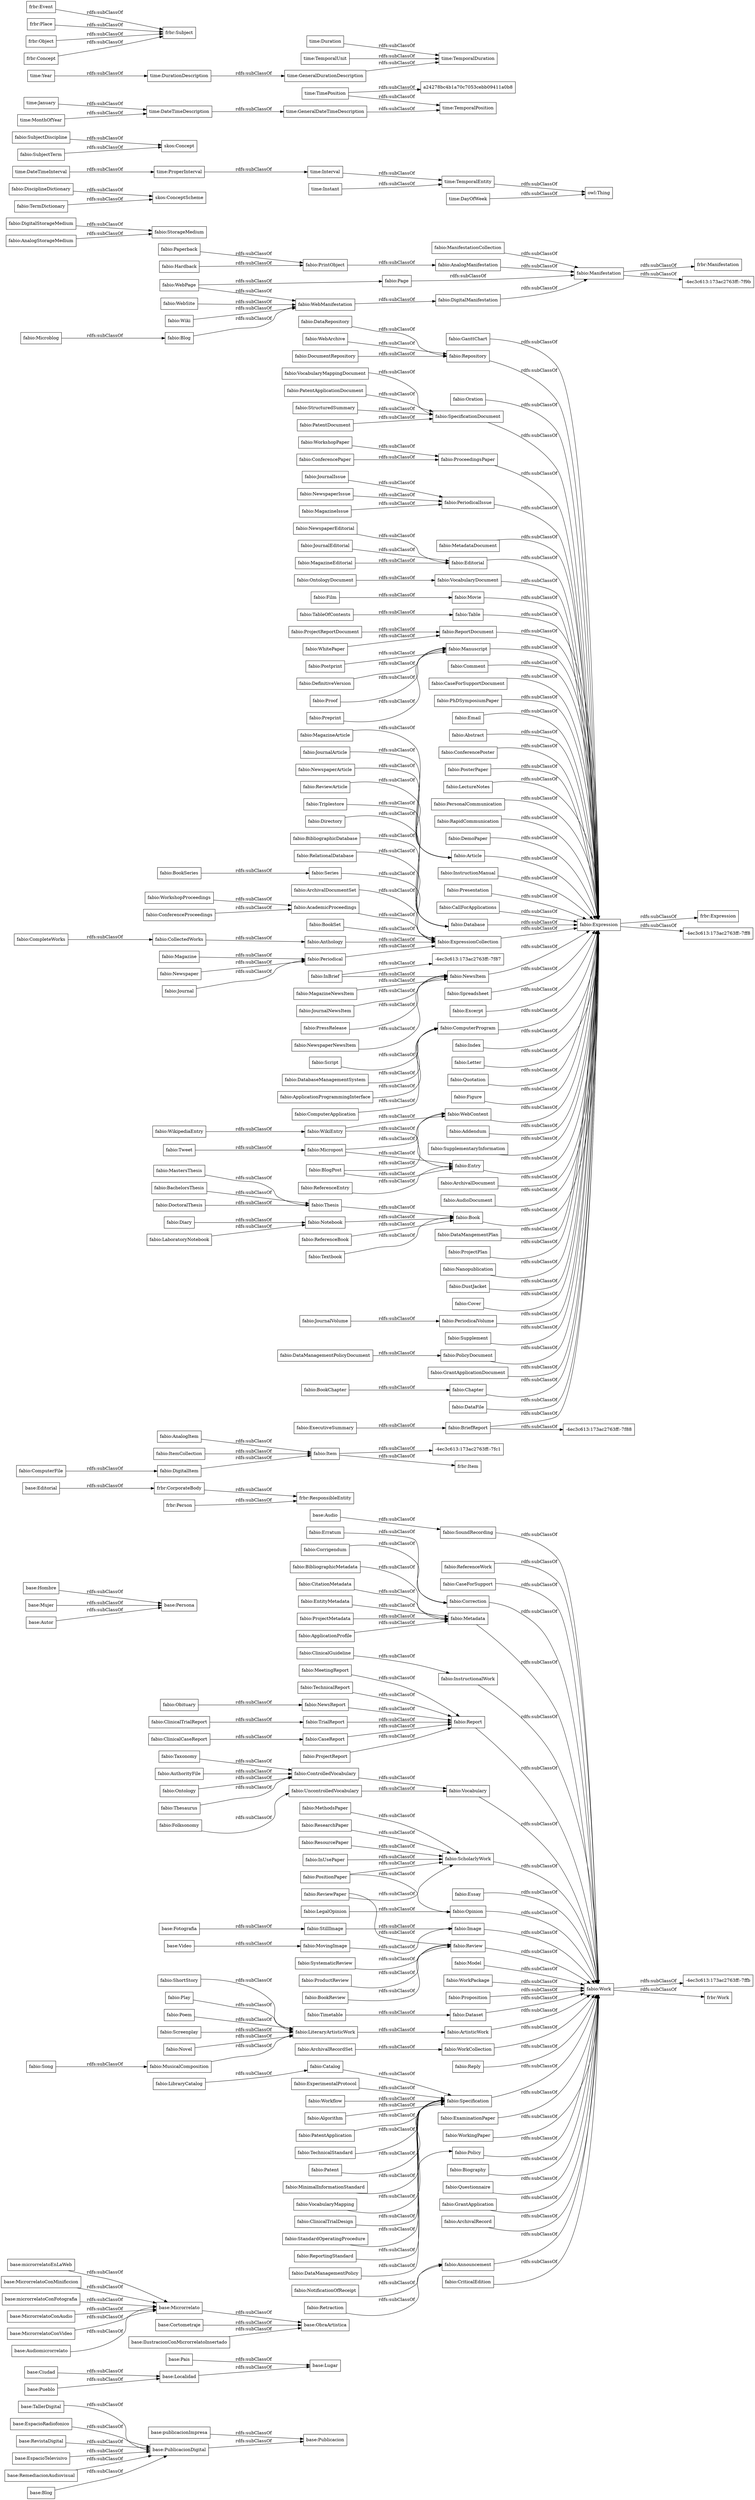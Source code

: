 digraph ar2dtool_diagram { 
rankdir=LR;
size="1000"
node [shape = rectangle, color="black"]; "base:Publicacion" "base:Pais" "base:Lugar" "base:Ciudad" "base:microrrelatoEnLaWeb" "base:TallerDigital" "base:MicrorrelatoConMinificcion" "base:EspacioRadiofonico" "base:publicacionImpresa" "base:Video" "base:ObraArtistica" "base:microrrelatoConFotografia" "base:PublicacionDigital" "base:Persona" "base:RevistaDigital" "base:Cortometraje" "base:MicrorrelatoConAudio" "base:EspacioTelevisivo" "base:Pueblo" "base:MicrorrelatoConVideo" "base:Hombre" "base:Mujer" "base:Audiomicrorrelato" "base:RemediacionAudiovisual" "base:IlustracionConMicrorrelatoInsertado" "base:Autor" "base:Microrrelato" "base:Blog" "base:Localidad" "base:Audio" "base:Fotografia" "base:Editorial" "fabio:AnalogItem" "fabio:Oration" "fabio:Song" "fabio:SpecificationDocument" "fabio:ProceedingsPaper" "fabio:ComputerFile" "fabio:ReferenceWork" "fabio:ReviewArticle" "fabio:MethodsPaper" "fabio:Diary" "fabio:ReferenceEntry" "fabio:LaboratoryNotebook" "fabio:ClinicalTrialReport" "fabio:ManifestationCollection" "fabio:PeriodicalIssue" "fabio:Textbook" "fabio:CaseForSupport" "fabio:SoundRecording" "fabio:MetadataDocument" "fabio:Editorial" "fabio:Correction" "fabio:PrintObject" "fabio:PressRelease" "fabio:Obituary" "fabio:ResearchPaper" "fabio:WebSite" "fabio:Image" "fabio:Metadata" "fabio:ArchivalDocumentSet" "fabio:BachelorsThesis" "-4ec3c613:173ac2763ff:-7f87" "fabio:DigitalStorageMedium" "fabio:Preprint" "fabio:Micropost" "fabio:VocabularyDocument" "fabio:BookChapter" "fabio:ConferencePaper" "fabio:Workflow" "fabio:Movie" "fabio:Table" "fabio:Ontology" "fabio:Thesaurus" "fabio:InstructionalWork" "fabio:Corrigendum" "fabio:SystematicReview" "-4ec3c613:173ac2763ff:-7ffb" "fabio:Report" "fabio:Poem" "fabio:ArchivalRecordSet" "fabio:PatentDocument" "skos:ConceptScheme" "fabio:Vocabulary" "fabio:Screenplay" "fabio:Wiki" "fabio:DataRepository" "fabio:Postprint" "fabio:AcademicProceedings" "fabio:ReportDocument" "fabio:Manuscript" "fabio:JournalIssue" "fabio:StorageMedium" "fabio:RelationalDatabase" "fabio:Essay" "fabio:Comment" "fabio:NewspaperNewsItem" "fabio:Film" "fabio:EntityMetadata" "fabio:AnalogStorageMedium" "fabio:Thesis" "fabio:CaseForSupportDocument" "fabio:ProjectMetadata" "fabio:Tweet" "fabio:Algorithm" "fabio:PhDSymposiumPaper" "fabio:ComputerApplication" "fabio:Folksonomy" "fabio:ClinicalCaseReport" "fabio:ExecutiveSummary" "fabio:LegalOpinion" "fabio:ScholarlyWork" "fabio:NotificationOfReceipt" "fabio:Triplestore" "fabio:Email" "fabio:Abstract" "fabio:ConferencePoster" "fabio:LiteraryArtisticWork" "fabio:WebArchive" "fabio:DisciplineDictionary" "fabio:WebManifestation" "fabio:InBrief" "fabio:Novel" "fabio:PatentApplication" "fabio:Script" "fabio:DataManagementPolicyDocument" "-4ec3c613:173ac2763ff:-7fc1" "fabio:ResourcePaper" "fabio:ConferenceProceedings" "fabio:Model" "fabio:PosterPaper" "fabio:TechnicalStandard" "fabio:LectureNotes" "fabio:PersonalCommunication" "fabio:DataManagementPolicy" "frbr:Item" "fabio:Erratum" "fabio:WikiEntry" "-4ec3c613:173ac2763ff:-7f88" "fabio:StillImage" "fabio:Item" "fabio:RapidCommunication" "fabio:TrialReport" "fabio:WorkPackage" "fabio:DemoPaper" "fabio:InUsePaper" "fabio:UncontrolledVocabulary" "fabio:Article" "fabio:InstructionManual" "fabio:Presentation" "fabio:Proposition" "fabio:CallForApplications" "fabio:WebPage" "fabio:Database" "fabio:VocabularyMappingDocument" "fabio:Patent" "fabio:Notebook" "fabio:Dataset" "fabio:MinimalInformationStandard" "fabio:PositionPaper" "fabio:ExpressionCollection" "fabio:NewsItem" "fabio:Microblog" "fabio:Magazine" "fabio:CaseReport" "fabio:ComputerProgram" "fabio:Spreadsheet" "fabio:BlogPost" "fabio:Excerpt" "fabio:ArtisticWork" "fabio:Entry" "fabio:Index" "fabio:JournalVolume" "fabio:JournalNewsItem" "fabio:ProductReview" "fabio:Taxonomy" "fabio:WorkCollection" "fabio:VocabularyMapping" "fabio:Letter" "fabio:WhitePaper" "fabio:Paperback" "fabio:Quotation" "fabio:PatentApplicationDocument" "fabio:Reply" "fabio:Figure" "fabio:BookReview" "fabio:Specification" "fabio:AnalogManifestation" "fabio:ControlledVocabulary" "fabio:BriefReport" "fabio:Addendum" "fabio:ExaminationPaper" "fabio:BookSeries" "fabio:Newspaper" "fabio:Retraction" "fabio:Review" "fabio:WorkshopPaper" "owl:Thing" "fabio:Opinion" "fabio:WorkshopProceedings" "fabio:Timetable" "fabio:SupplementaryInformation" "fabio:Book" "fabio:ReviewPaper" "fabio:WebContent" "fabio:MovingImage" "frbr:Expression" "fabio:ClinicalTrialDesign" "fabio:MagazineNewsItem" "fabio:ReferenceBook" "fabio:ItemCollection" "fabio:WikipediaEntry" "fabio:DefinitiveVersion" "fabio:ArchivalDocument" "fabio:StandardOperatingProcedure" "skos:Concept" "fabio:BookSet" "fabio:ReportingStandard" "fabio:ProjectReport" "fabio:Anthology" "fabio:MusicalComposition" "fabio:AudioDocument" "fabio:NewspaperIssue" "fabio:MagazineIssue" "fabio:Periodical" "fabio:Manifestation" "fabio:SubjectDiscipline" "fabio:Expression" "fabio:ProjectReportDocument" "fabio:WorkingPaper" "fabio:Catalog" "fabio:MagazineArticle" "fabio:Directory" "fabio:PeriodicalVolume" "fabio:NewspaperEditorial" "fabio:Policy" "fabio:Page" "fabio:Biography" "fabio:Questionnaire" "fabio:MeetingReport" "-4ec3c613:173ac2763ff:-7ff8" "fabio:DataMangementPlan" "fabio:ClinicalGuideline" "fabio:ShortStory" "fabio:StructuredSummary" "fabio:ProjectPlan" "fabio:CompleteWorks" "fabio:OntologyDocument" "fabio:DoctoralThesis" "fabio:DocumentRepository" "fabio:Nanopublication" "fabio:DustJacket" "fabio:Cover" "fabio:SubjectTerm" "fabio:Series" "fabio:JournalEditorial" "fabio:Hardback" "fabio:PolicyDocument" "fabio:MastersThesis" "fabio:Supplement" "frbr:Manifestation" "fabio:TableOfContents" "fabio:Chapter" "fabio:ExperimentalProtocol" "fabio:GrantApplicationDocument" "fabio:GrantApplication" "fabio:TechnicalReport" "fabio:Repository" "fabio:DigitalItem" "fabio:CollectedWorks" "fabio:DigitalManifestation" "fabio:DataFile" "fabio:BibliographicDatabase" "fabio:ArchivalRecord" "fabio:TermDictionary" "fabio:ApplicationProfile" "fabio:NewsReport" "fabio:Journal" "frbr:Work" "fabio:Announcement" "fabio:DatabaseManagementSystem" "fabio:LibraryCatalog" "fabio:BibliographicMetadata" "-4ec3c613:173ac2763ff:-7f9b" "fabio:CitationMetadata" "fabio:GanttChart" "fabio:AuthorityFile" "fabio:Blog" "fabio:MagazineEditorial" "fabio:Play" "fabio:CriticalEdition" "fabio:JournalArticle" "fabio:Work" "fabio:Proof" "fabio:ApplicationProgrammingInterface" "fabio:NewspaperArticle" "time:GeneralDateTimeDescription" "time:DateTimeInterval" "time:DurationDescription" "time:TemporalDuration" "time:Duration" "time:GeneralDurationDescription" "time:January" "time:ProperInterval" "a24278bc4b1a70c7053cebb09411a0b8" "time:TimePosition" "time:TemporalPosition" "time:Interval" "time:TemporalEntity" "time:Year" "time:MonthOfYear" "time:DateTimeDescription" "time:TemporalUnit" "time:Instant" "time:DayOfWeek" "frbr:Person" "frbr:Subject" "frbr:CorporateBody" "frbr:ResponsibleEntity" "frbr:Event" "frbr:Place" "frbr:Object" "frbr:Concept" ; /*classes style*/
	"fabio:Newspaper" -> "fabio:Periodical" [ label = "rdfs:subClassOf" ];
	"fabio:Wiki" -> "fabio:WebManifestation" [ label = "rdfs:subClassOf" ];
	"time:Year" -> "time:DurationDescription" [ label = "rdfs:subClassOf" ];
	"fabio:SubjectTerm" -> "skos:Concept" [ label = "rdfs:subClassOf" ];
	"base:MicrorrelatoConVideo" -> "base:Microrrelato" [ label = "rdfs:subClassOf" ];
	"fabio:Policy" -> "fabio:Work" [ label = "rdfs:subClassOf" ];
	"time:Instant" -> "time:TemporalEntity" [ label = "rdfs:subClassOf" ];
	"fabio:WhitePaper" -> "fabio:ReportDocument" [ label = "rdfs:subClassOf" ];
	"fabio:MethodsPaper" -> "fabio:ScholarlyWork" [ label = "rdfs:subClassOf" ];
	"fabio:InstructionManual" -> "fabio:Expression" [ label = "rdfs:subClassOf" ];
	"fabio:RapidCommunication" -> "fabio:Expression" [ label = "rdfs:subClassOf" ];
	"fabio:Hardback" -> "fabio:PrintObject" [ label = "rdfs:subClassOf" ];
	"fabio:ArchivalRecordSet" -> "fabio:WorkCollection" [ label = "rdfs:subClassOf" ];
	"fabio:InBrief" -> "-4ec3c613:173ac2763ff:-7f87" [ label = "rdfs:subClassOf" ];
	"fabio:InBrief" -> "fabio:NewsItem" [ label = "rdfs:subClassOf" ];
	"fabio:ExecutiveSummary" -> "fabio:BriefReport" [ label = "rdfs:subClassOf" ];
	"base:microrrelatoEnLaWeb" -> "base:Microrrelato" [ label = "rdfs:subClassOf" ];
	"fabio:ComputerProgram" -> "fabio:Expression" [ label = "rdfs:subClassOf" ];
	"base:Localidad" -> "base:Lugar" [ label = "rdfs:subClassOf" ];
	"fabio:Page" -> "fabio:Manifestation" [ label = "rdfs:subClassOf" ];
	"fabio:DigitalStorageMedium" -> "fabio:StorageMedium" [ label = "rdfs:subClassOf" ];
	"base:Blog" -> "base:PublicacionDigital" [ label = "rdfs:subClassOf" ];
	"fabio:Editorial" -> "fabio:Expression" [ label = "rdfs:subClassOf" ];
	"fabio:StillImage" -> "fabio:Image" [ label = "rdfs:subClassOf" ];
	"fabio:Entry" -> "fabio:Expression" [ label = "rdfs:subClassOf" ];
	"fabio:ClinicalCaseReport" -> "fabio:CaseReport" [ label = "rdfs:subClassOf" ];
	"fabio:InUsePaper" -> "fabio:ScholarlyWork" [ label = "rdfs:subClassOf" ];
	"fabio:Play" -> "fabio:LiteraryArtisticWork" [ label = "rdfs:subClassOf" ];
	"base:EspacioRadiofonico" -> "base:PublicacionDigital" [ label = "rdfs:subClassOf" ];
	"base:Hombre" -> "base:Persona" [ label = "rdfs:subClassOf" ];
	"fabio:MagazineIssue" -> "fabio:PeriodicalIssue" [ label = "rdfs:subClassOf" ];
	"fabio:Workflow" -> "fabio:Specification" [ label = "rdfs:subClassOf" ];
	"fabio:Article" -> "fabio:Expression" [ label = "rdfs:subClassOf" ];
	"fabio:PhDSymposiumPaper" -> "fabio:Expression" [ label = "rdfs:subClassOf" ];
	"fabio:Manuscript" -> "fabio:Expression" [ label = "rdfs:subClassOf" ];
	"fabio:Script" -> "fabio:ComputerProgram" [ label = "rdfs:subClassOf" ];
	"fabio:Spreadsheet" -> "fabio:Expression" [ label = "rdfs:subClassOf" ];
	"fabio:MagazineArticle" -> "fabio:Article" [ label = "rdfs:subClassOf" ];
	"fabio:Thesis" -> "fabio:Book" [ label = "rdfs:subClassOf" ];
	"fabio:ExpressionCollection" -> "fabio:Expression" [ label = "rdfs:subClassOf" ];
	"fabio:CallForApplications" -> "fabio:Expression" [ label = "rdfs:subClassOf" ];
	"fabio:JournalNewsItem" -> "fabio:NewsItem" [ label = "rdfs:subClassOf" ];
	"frbr:CorporateBody" -> "frbr:ResponsibleEntity" [ label = "rdfs:subClassOf" ];
	"time:DayOfWeek" -> "owl:Thing" [ label = "rdfs:subClassOf" ];
	"fabio:Correction" -> "fabio:Work" [ label = "rdfs:subClassOf" ];
	"base:IlustracionConMicrorrelatoInsertado" -> "base:ObraArtistica" [ label = "rdfs:subClassOf" ];
	"time:Interval" -> "time:TemporalEntity" [ label = "rdfs:subClassOf" ];
	"base:Cortometraje" -> "base:ObraArtistica" [ label = "rdfs:subClassOf" ];
	"fabio:TechnicalStandard" -> "fabio:Specification" [ label = "rdfs:subClassOf" ];
	"fabio:Proposition" -> "fabio:Work" [ label = "rdfs:subClassOf" ];
	"fabio:PressRelease" -> "fabio:NewsItem" [ label = "rdfs:subClassOf" ];
	"fabio:RelationalDatabase" -> "fabio:Database" [ label = "rdfs:subClassOf" ];
	"fabio:Series" -> "fabio:ExpressionCollection" [ label = "rdfs:subClassOf" ];
	"fabio:Periodical" -> "fabio:ExpressionCollection" [ label = "rdfs:subClassOf" ];
	"fabio:UncontrolledVocabulary" -> "fabio:Vocabulary" [ label = "rdfs:subClassOf" ];
	"base:MicrorrelatoConAudio" -> "base:Microrrelato" [ label = "rdfs:subClassOf" ];
	"frbr:Place" -> "frbr:Subject" [ label = "rdfs:subClassOf" ];
	"fabio:ArchivalDocument" -> "fabio:Expression" [ label = "rdfs:subClassOf" ];
	"base:Autor" -> "base:Persona" [ label = "rdfs:subClassOf" ];
	"fabio:AuthorityFile" -> "fabio:ControlledVocabulary" [ label = "rdfs:subClassOf" ];
	"fabio:MagazineNewsItem" -> "fabio:NewsItem" [ label = "rdfs:subClassOf" ];
	"fabio:Tweet" -> "fabio:Micropost" [ label = "rdfs:subClassOf" ];
	"fabio:Song" -> "fabio:MusicalComposition" [ label = "rdfs:subClassOf" ];
	"fabio:Paperback" -> "fabio:PrintObject" [ label = "rdfs:subClassOf" ];
	"fabio:Specification" -> "fabio:Work" [ label = "rdfs:subClassOf" ];
	"fabio:Preprint" -> "fabio:Manuscript" [ label = "rdfs:subClassOf" ];
	"fabio:ProjectReportDocument" -> "fabio:ReportDocument" [ label = "rdfs:subClassOf" ];
	"fabio:BlogPost" -> "fabio:Entry" [ label = "rdfs:subClassOf" ];
	"fabio:BlogPost" -> "fabio:WebContent" [ label = "rdfs:subClassOf" ];
	"fabio:Obituary" -> "fabio:NewsReport" [ label = "rdfs:subClassOf" ];
	"fabio:CaseReport" -> "fabio:Report" [ label = "rdfs:subClassOf" ];
	"fabio:Timetable" -> "fabio:Dataset" [ label = "rdfs:subClassOf" ];
	"fabio:WorkshopProceedings" -> "fabio:AcademicProceedings" [ label = "rdfs:subClassOf" ];
	"fabio:Retraction" -> "fabio:Announcement" [ label = "rdfs:subClassOf" ];
	"fabio:Image" -> "fabio:Work" [ label = "rdfs:subClassOf" ];
	"fabio:GrantApplication" -> "fabio:Work" [ label = "rdfs:subClassOf" ];
	"fabio:MagazineEditorial" -> "fabio:Editorial" [ label = "rdfs:subClassOf" ];
	"fabio:Textbook" -> "fabio:Book" [ label = "rdfs:subClassOf" ];
	"fabio:StandardOperatingProcedure" -> "fabio:Specification" [ label = "rdfs:subClassOf" ];
	"time:DateTimeInterval" -> "time:ProperInterval" [ label = "rdfs:subClassOf" ];
	"fabio:TableOfContents" -> "fabio:Table" [ label = "rdfs:subClassOf" ];
	"fabio:Table" -> "fabio:Expression" [ label = "rdfs:subClassOf" ];
	"fabio:JournalIssue" -> "fabio:PeriodicalIssue" [ label = "rdfs:subClassOf" ];
	"fabio:PeriodicalIssue" -> "fabio:Expression" [ label = "rdfs:subClassOf" ];
	"fabio:ClinicalTrialReport" -> "fabio:TrialReport" [ label = "rdfs:subClassOf" ];
	"fabio:Metadata" -> "fabio:Work" [ label = "rdfs:subClassOf" ];
	"time:GeneralDateTimeDescription" -> "time:TemporalPosition" [ label = "rdfs:subClassOf" ];
	"fabio:ReferenceWork" -> "fabio:Work" [ label = "rdfs:subClassOf" ];
	"fabio:Algorithm" -> "fabio:Specification" [ label = "rdfs:subClassOf" ];
	"fabio:Diary" -> "fabio:Notebook" [ label = "rdfs:subClassOf" ];
	"fabio:Review" -> "fabio:Work" [ label = "rdfs:subClassOf" ];
	"fabio:MusicalComposition" -> "fabio:LiteraryArtisticWork" [ label = "rdfs:subClassOf" ];
	"fabio:ReportingStandard" -> "fabio:Specification" [ label = "rdfs:subClassOf" ];
	"base:EspacioTelevisivo" -> "base:PublicacionDigital" [ label = "rdfs:subClassOf" ];
	"fabio:NewspaperArticle" -> "fabio:Article" [ label = "rdfs:subClassOf" ];
	"fabio:PeriodicalVolume" -> "fabio:Expression" [ label = "rdfs:subClassOf" ];
	"fabio:MastersThesis" -> "fabio:Thesis" [ label = "rdfs:subClassOf" ];
	"time:MonthOfYear" -> "time:DateTimeDescription" [ label = "rdfs:subClassOf" ];
	"fabio:ConferencePaper" -> "fabio:ProceedingsPaper" [ label = "rdfs:subClassOf" ];
	"fabio:Novel" -> "fabio:LiteraryArtisticWork" [ label = "rdfs:subClassOf" ];
	"base:publicacionImpresa" -> "base:Publicacion" [ label = "rdfs:subClassOf" ];
	"fabio:VocabularyMapping" -> "fabio:Specification" [ label = "rdfs:subClassOf" ];
	"fabio:ResearchPaper" -> "fabio:ScholarlyWork" [ label = "rdfs:subClassOf" ];
	"base:PublicacionDigital" -> "base:Publicacion" [ label = "rdfs:subClassOf" ];
	"fabio:DataFile" -> "fabio:Expression" [ label = "rdfs:subClassOf" ];
	"fabio:NewsReport" -> "fabio:Report" [ label = "rdfs:subClassOf" ];
	"fabio:NewsItem" -> "fabio:Expression" [ label = "rdfs:subClassOf" ];
	"fabio:Triplestore" -> "fabio:Database" [ label = "rdfs:subClassOf" ];
	"fabio:ClinicalTrialDesign" -> "fabio:Specification" [ label = "rdfs:subClassOf" ];
	"fabio:Cover" -> "fabio:Expression" [ label = "rdfs:subClassOf" ];
	"fabio:Directory" -> "fabio:Database" [ label = "rdfs:subClassOf" ];
	"fabio:Expression" -> "-4ec3c613:173ac2763ff:-7ff8" [ label = "rdfs:subClassOf" ];
	"fabio:Expression" -> "frbr:Expression" [ label = "rdfs:subClassOf" ];
	"fabio:TermDictionary" -> "skos:ConceptScheme" [ label = "rdfs:subClassOf" ];
	"fabio:Item" -> "-4ec3c613:173ac2763ff:-7fc1" [ label = "rdfs:subClassOf" ];
	"fabio:Item" -> "frbr:Item" [ label = "rdfs:subClassOf" ];
	"fabio:ArtisticWork" -> "fabio:Work" [ label = "rdfs:subClassOf" ];
	"fabio:DustJacket" -> "fabio:Expression" [ label = "rdfs:subClassOf" ];
	"fabio:Patent" -> "fabio:Specification" [ label = "rdfs:subClassOf" ];
	"fabio:Notebook" -> "fabio:Book" [ label = "rdfs:subClassOf" ];
	"fabio:Postprint" -> "fabio:Manuscript" [ label = "rdfs:subClassOf" ];
	"fabio:NewspaperIssue" -> "fabio:PeriodicalIssue" [ label = "rdfs:subClassOf" ];
	"time:DateTimeDescription" -> "time:GeneralDateTimeDescription" [ label = "rdfs:subClassOf" ];
	"time:ProperInterval" -> "time:Interval" [ label = "rdfs:subClassOf" ];
	"fabio:Addendum" -> "fabio:Expression" [ label = "rdfs:subClassOf" ];
	"fabio:WorkPackage" -> "fabio:Work" [ label = "rdfs:subClassOf" ];
	"fabio:Dataset" -> "fabio:Work" [ label = "rdfs:subClassOf" ];
	"fabio:NewspaperNewsItem" -> "fabio:NewsItem" [ label = "rdfs:subClassOf" ];
	"fabio:DataRepository" -> "fabio:Repository" [ label = "rdfs:subClassOf" ];
	"fabio:VocabularyMappingDocument" -> "fabio:SpecificationDocument" [ label = "rdfs:subClassOf" ];
	"fabio:ItemCollection" -> "fabio:Item" [ label = "rdfs:subClassOf" ];
	"fabio:Biography" -> "fabio:Work" [ label = "rdfs:subClassOf" ];
	"fabio:AudioDocument" -> "fabio:Expression" [ label = "rdfs:subClassOf" ];
	"fabio:Report" -> "fabio:Work" [ label = "rdfs:subClassOf" ];
	"fabio:GrantApplicationDocument" -> "fabio:Expression" [ label = "rdfs:subClassOf" ];
	"fabio:DefinitiveVersion" -> "fabio:Manuscript" [ label = "rdfs:subClassOf" ];
	"fabio:Ontology" -> "fabio:ControlledVocabulary" [ label = "rdfs:subClassOf" ];
	"fabio:Blog" -> "fabio:WebManifestation" [ label = "rdfs:subClassOf" ];
	"fabio:SystematicReview" -> "fabio:Review" [ label = "rdfs:subClassOf" ];
	"fabio:Magazine" -> "fabio:Periodical" [ label = "rdfs:subClassOf" ];
	"base:Pueblo" -> "base:Localidad" [ label = "rdfs:subClassOf" ];
	"fabio:ResourcePaper" -> "fabio:ScholarlyWork" [ label = "rdfs:subClassOf" ];
	"fabio:JournalEditorial" -> "fabio:Editorial" [ label = "rdfs:subClassOf" ];
	"fabio:AcademicProceedings" -> "fabio:ExpressionCollection" [ label = "rdfs:subClassOf" ];
	"fabio:LaboratoryNotebook" -> "fabio:Notebook" [ label = "rdfs:subClassOf" ];
	"fabio:Oration" -> "fabio:Expression" [ label = "rdfs:subClassOf" ];
	"fabio:DemoPaper" -> "fabio:Expression" [ label = "rdfs:subClassOf" ];
	"fabio:BookChapter" -> "fabio:Chapter" [ label = "rdfs:subClassOf" ];
	"fabio:PrintObject" -> "fabio:AnalogManifestation" [ label = "rdfs:subClassOf" ];
	"fabio:BachelorsThesis" -> "fabio:Thesis" [ label = "rdfs:subClassOf" ];
	"fabio:Manifestation" -> "-4ec3c613:173ac2763ff:-7f9b" [ label = "rdfs:subClassOf" ];
	"fabio:Manifestation" -> "frbr:Manifestation" [ label = "rdfs:subClassOf" ];
	"base:Editorial" -> "frbr:CorporateBody" [ label = "rdfs:subClassOf" ];
	"fabio:StructuredSummary" -> "fabio:SpecificationDocument" [ label = "rdfs:subClassOf" ];
	"fabio:Excerpt" -> "fabio:Expression" [ label = "rdfs:subClassOf" ];
	"fabio:CaseForSupportDocument" -> "fabio:Expression" [ label = "rdfs:subClassOf" ];
	"fabio:SoundRecording" -> "fabio:Work" [ label = "rdfs:subClassOf" ];
	"fabio:VocabularyDocument" -> "fabio:Expression" [ label = "rdfs:subClassOf" ];
	"fabio:MinimalInformationStandard" -> "fabio:Specification" [ label = "rdfs:subClassOf" ];
	"fabio:ConferenceProceedings" -> "fabio:AcademicProceedings" [ label = "rdfs:subClassOf" ];
	"fabio:ManifestationCollection" -> "fabio:Manifestation" [ label = "rdfs:subClassOf" ];
	"fabio:ExaminationPaper" -> "fabio:Work" [ label = "rdfs:subClassOf" ];
	"fabio:GanttChart" -> "fabio:Expression" [ label = "rdfs:subClassOf" ];
	"fabio:Supplement" -> "fabio:Expression" [ label = "rdfs:subClassOf" ];
	"fabio:BookSet" -> "fabio:ExpressionCollection" [ label = "rdfs:subClassOf" ];
	"time:GeneralDurationDescription" -> "time:TemporalDuration" [ label = "rdfs:subClassOf" ];
	"fabio:ReviewPaper" -> "fabio:Review" [ label = "rdfs:subClassOf" ];
	"fabio:ReviewPaper" -> "fabio:ScholarlyWork" [ label = "rdfs:subClassOf" ];
	"fabio:Corrigendum" -> "fabio:Correction" [ label = "rdfs:subClassOf" ];
	"fabio:CaseForSupport" -> "fabio:Work" [ label = "rdfs:subClassOf" ];
	"fabio:DigitalItem" -> "fabio:Item" [ label = "rdfs:subClassOf" ];
	"fabio:SubjectDiscipline" -> "skos:Concept" [ label = "rdfs:subClassOf" ];
	"fabio:Database" -> "fabio:Expression" [ label = "rdfs:subClassOf" ];
	"fabio:ShortStory" -> "fabio:LiteraryArtisticWork" [ label = "rdfs:subClassOf" ];
	"fabio:WebSite" -> "fabio:WebManifestation" [ label = "rdfs:subClassOf" ];
	"fabio:CitationMetadata" -> "fabio:Metadata" [ label = "rdfs:subClassOf" ];
	"fabio:DocumentRepository" -> "fabio:Repository" [ label = "rdfs:subClassOf" ];
	"fabio:Index" -> "fabio:Expression" [ label = "rdfs:subClassOf" ];
	"fabio:Work" -> "-4ec3c613:173ac2763ff:-7ffb" [ label = "rdfs:subClassOf" ];
	"fabio:Work" -> "frbr:Work" [ label = "rdfs:subClassOf" ];
	"base:Audiomicrorrelato" -> "base:Microrrelato" [ label = "rdfs:subClassOf" ];
	"fabio:JournalArticle" -> "fabio:Article" [ label = "rdfs:subClassOf" ];
	"fabio:CollectedWorks" -> "fabio:Anthology" [ label = "rdfs:subClassOf" ];
	"fabio:AnalogManifestation" -> "fabio:Manifestation" [ label = "rdfs:subClassOf" ];
	"fabio:EntityMetadata" -> "fabio:Metadata" [ label = "rdfs:subClassOf" ];
	"fabio:Abstract" -> "fabio:Expression" [ label = "rdfs:subClassOf" ];
	"fabio:LiteraryArtisticWork" -> "fabio:ArtisticWork" [ label = "rdfs:subClassOf" ];
	"fabio:ConferencePoster" -> "fabio:Expression" [ label = "rdfs:subClassOf" ];
	"frbr:Object" -> "frbr:Subject" [ label = "rdfs:subClassOf" ];
	"frbr:Event" -> "frbr:Subject" [ label = "rdfs:subClassOf" ];
	"fabio:WebArchive" -> "fabio:Repository" [ label = "rdfs:subClassOf" ];
	"fabio:WebManifestation" -> "fabio:DigitalManifestation" [ label = "rdfs:subClassOf" ];
	"time:TemporalUnit" -> "time:TemporalDuration" [ label = "rdfs:subClassOf" ];
	"fabio:WorkshopPaper" -> "fabio:ProceedingsPaper" [ label = "rdfs:subClassOf" ];
	"fabio:Catalog" -> "fabio:Specification" [ label = "rdfs:subClassOf" ];
	"time:DurationDescription" -> "time:GeneralDurationDescription" [ label = "rdfs:subClassOf" ];
	"fabio:BookReview" -> "fabio:Review" [ label = "rdfs:subClassOf" ];
	"fabio:Essay" -> "fabio:Work" [ label = "rdfs:subClassOf" ];
	"fabio:DataMangementPlan" -> "fabio:Expression" [ label = "rdfs:subClassOf" ];
	"base:RemediacionAudiovisual" -> "base:PublicacionDigital" [ label = "rdfs:subClassOf" ];
	"fabio:Folksonomy" -> "fabio:UncontrolledVocabulary" [ label = "rdfs:subClassOf" ];
	"frbr:Concept" -> "frbr:Subject" [ label = "rdfs:subClassOf" ];
	"fabio:DatabaseManagementSystem" -> "fabio:ComputerProgram" [ label = "rdfs:subClassOf" ];
	"time:January" -> "time:DateTimeDescription" [ label = "rdfs:subClassOf" ];
	"fabio:Chapter" -> "fabio:Expression" [ label = "rdfs:subClassOf" ];
	"fabio:PatentApplicationDocument" -> "fabio:SpecificationDocument" [ label = "rdfs:subClassOf" ];
	"fabio:ReportDocument" -> "fabio:Expression" [ label = "rdfs:subClassOf" ];
	"fabio:ProductReview" -> "fabio:Review" [ label = "rdfs:subClassOf" ];
	"fabio:TechnicalReport" -> "fabio:Report" [ label = "rdfs:subClassOf" ];
	"fabio:NewspaperEditorial" -> "fabio:Editorial" [ label = "rdfs:subClassOf" ];
	"fabio:Repository" -> "fabio:Expression" [ label = "rdfs:subClassOf" ];
	"fabio:ExperimentalProtocol" -> "fabio:Specification" [ label = "rdfs:subClassOf" ];
	"fabio:PatentApplication" -> "fabio:Specification" [ label = "rdfs:subClassOf" ];
	"fabio:Erratum" -> "fabio:Correction" [ label = "rdfs:subClassOf" ];
	"fabio:Vocabulary" -> "fabio:Work" [ label = "rdfs:subClassOf" ];
	"fabio:WikiEntry" -> "fabio:Entry" [ label = "rdfs:subClassOf" ];
	"fabio:WikiEntry" -> "fabio:WebContent" [ label = "rdfs:subClassOf" ];
	"fabio:ReferenceBook" -> "fabio:Book" [ label = "rdfs:subClassOf" ];
	"fabio:BibliographicMetadata" -> "fabio:Metadata" [ label = "rdfs:subClassOf" ];
	"fabio:Announcement" -> "fabio:Work" [ label = "rdfs:subClassOf" ];
	"fabio:LibraryCatalog" -> "fabio:Catalog" [ label = "rdfs:subClassOf" ];
	"fabio:DigitalManifestation" -> "fabio:Manifestation" [ label = "rdfs:subClassOf" ];
	"fabio:Journal" -> "fabio:Periodical" [ label = "rdfs:subClassOf" ];
	"base:Video" -> "fabio:MovingImage" [ label = "rdfs:subClassOf" ];
	"fabio:ReviewArticle" -> "fabio:Article" [ label = "rdfs:subClassOf" ];
	"fabio:Micropost" -> "fabio:WebContent" [ label = "rdfs:subClassOf" ];
	"fabio:Micropost" -> "fabio:Entry" [ label = "rdfs:subClassOf" ];
	"fabio:Movie" -> "fabio:Expression" [ label = "rdfs:subClassOf" ];
	"base:Pais" -> "base:Lugar" [ label = "rdfs:subClassOf" ];
	"fabio:PositionPaper" -> "fabio:ScholarlyWork" [ label = "rdfs:subClassOf" ];
	"fabio:PositionPaper" -> "fabio:Opinion" [ label = "rdfs:subClassOf" ];
	"fabio:LectureNotes" -> "fabio:Expression" [ label = "rdfs:subClassOf" ];
	"fabio:DisciplineDictionary" -> "skos:ConceptScheme" [ label = "rdfs:subClassOf" ];
	"fabio:PosterPaper" -> "fabio:Expression" [ label = "rdfs:subClassOf" ];
	"time:Duration" -> "time:TemporalDuration" [ label = "rdfs:subClassOf" ];
	"fabio:BriefReport" -> "fabio:Expression" [ label = "rdfs:subClassOf" ];
	"fabio:BriefReport" -> "-4ec3c613:173ac2763ff:-7f88" [ label = "rdfs:subClassOf" ];
	"fabio:ComputerApplication" -> "fabio:ComputerProgram" [ label = "rdfs:subClassOf" ];
	"fabio:Proof" -> "fabio:Manuscript" [ label = "rdfs:subClassOf" ];
	"fabio:WorkCollection" -> "fabio:Work" [ label = "rdfs:subClassOf" ];
	"fabio:InstructionalWork" -> "fabio:Work" [ label = "rdfs:subClassOf" ];
	"base:Microrrelato" -> "base:ObraArtistica" [ label = "rdfs:subClassOf" ];
	"fabio:Letter" -> "fabio:Expression" [ label = "rdfs:subClassOf" ];
	"fabio:SpecificationDocument" -> "fabio:Expression" [ label = "rdfs:subClassOf" ];
	"fabio:ControlledVocabulary" -> "fabio:Vocabulary" [ label = "rdfs:subClassOf" ];
	"fabio:ComputerFile" -> "fabio:DigitalItem" [ label = "rdfs:subClassOf" ];
	"fabio:MovingImage" -> "fabio:Image" [ label = "rdfs:subClassOf" ];
	"fabio:JournalVolume" -> "fabio:PeriodicalVolume" [ label = "rdfs:subClassOf" ];
	"fabio:ApplicationProfile" -> "fabio:Metadata" [ label = "rdfs:subClassOf" ];
	"fabio:OntologyDocument" -> "fabio:VocabularyDocument" [ label = "rdfs:subClassOf" ];
	"base:TallerDigital" -> "base:PublicacionDigital" [ label = "rdfs:subClassOf" ];
	"base:Ciudad" -> "base:Localidad" [ label = "rdfs:subClassOf" ];
	"fabio:Model" -> "fabio:Work" [ label = "rdfs:subClassOf" ];
	"fabio:WebContent" -> "fabio:Expression" [ label = "rdfs:subClassOf" ];
	"fabio:Screenplay" -> "fabio:LiteraryArtisticWork" [ label = "rdfs:subClassOf" ];
	"fabio:Film" -> "fabio:Movie" [ label = "rdfs:subClassOf" ];
	"fabio:DataManagementPolicy" -> "fabio:Policy" [ label = "rdfs:subClassOf" ];
	"time:TemporalEntity" -> "owl:Thing" [ label = "rdfs:subClassOf" ];
	"fabio:Poem" -> "fabio:LiteraryArtisticWork" [ label = "rdfs:subClassOf" ];
	"fabio:PersonalCommunication" -> "fabio:Expression" [ label = "rdfs:subClassOf" ];
	"fabio:Email" -> "fabio:Expression" [ label = "rdfs:subClassOf" ];
	"fabio:Opinion" -> "fabio:Work" [ label = "rdfs:subClassOf" ];
	"fabio:CompleteWorks" -> "fabio:CollectedWorks" [ label = "rdfs:subClassOf" ];
	"fabio:SupplementaryInformation" -> "fabio:Expression" [ label = "rdfs:subClassOf" ];
	"base:MicrorrelatoConMinificcion" -> "base:Microrrelato" [ label = "rdfs:subClassOf" ];
	"fabio:MeetingReport" -> "fabio:Report" [ label = "rdfs:subClassOf" ];
	"base:Mujer" -> "base:Persona" [ label = "rdfs:subClassOf" ];
	"base:Audio" -> "fabio:SoundRecording" [ label = "rdfs:subClassOf" ];
	"fabio:LegalOpinion" -> "fabio:Opinion" [ label = "rdfs:subClassOf" ];
	"fabio:Microblog" -> "fabio:Blog" [ label = "rdfs:subClassOf" ];
	"fabio:DoctoralThesis" -> "fabio:Thesis" [ label = "rdfs:subClassOf" ];
	"fabio:DataManagementPolicyDocument" -> "fabio:PolicyDocument" [ label = "rdfs:subClassOf" ];
	"fabio:ClinicalGuideline" -> "fabio:InstructionalWork" [ label = "rdfs:subClassOf" ];
	"fabio:NotificationOfReceipt" -> "fabio:Announcement" [ label = "rdfs:subClassOf" ];
	"fabio:Comment" -> "fabio:Expression" [ label = "rdfs:subClassOf" ];
	"fabio:PolicyDocument" -> "fabio:Expression" [ label = "rdfs:subClassOf" ];
	"fabio:MetadataDocument" -> "fabio:Expression" [ label = "rdfs:subClassOf" ];
	"fabio:WebPage" -> "fabio:WebManifestation" [ label = "rdfs:subClassOf" ];
	"fabio:WebPage" -> "fabio:Page" [ label = "rdfs:subClassOf" ];
	"fabio:WikipediaEntry" -> "fabio:WikiEntry" [ label = "rdfs:subClassOf" ];
	"fabio:ProceedingsPaper" -> "fabio:Expression" [ label = "rdfs:subClassOf" ];
	"fabio:Reply" -> "fabio:Work" [ label = "rdfs:subClassOf" ];
	"fabio:ReferenceEntry" -> "fabio:Entry" [ label = "rdfs:subClassOf" ];
	"fabio:ApplicationProgrammingInterface" -> "fabio:ComputerProgram" [ label = "rdfs:subClassOf" ];
	"fabio:WorkingPaper" -> "fabio:Work" [ label = "rdfs:subClassOf" ];
	"time:TimePosition" -> "a24278bc4b1a70c7053cebb09411a0b8" [ label = "rdfs:subClassOf" ];
	"time:TimePosition" -> "time:TemporalPosition" [ label = "rdfs:subClassOf" ];
	"fabio:Questionnaire" -> "fabio:Work" [ label = "rdfs:subClassOf" ];
	"fabio:TrialReport" -> "fabio:Report" [ label = "rdfs:subClassOf" ];
	"fabio:AnalogStorageMedium" -> "fabio:StorageMedium" [ label = "rdfs:subClassOf" ];
	"fabio:BookSeries" -> "fabio:Series" [ label = "rdfs:subClassOf" ];
	"fabio:ArchivalDocumentSet" -> "fabio:ExpressionCollection" [ label = "rdfs:subClassOf" ];
	"fabio:Nanopublication" -> "fabio:Expression" [ label = "rdfs:subClassOf" ];
	"fabio:BibliographicDatabase" -> "fabio:Database" [ label = "rdfs:subClassOf" ];
	"base:RevistaDigital" -> "base:PublicacionDigital" [ label = "rdfs:subClassOf" ];
	"fabio:Presentation" -> "fabio:Expression" [ label = "rdfs:subClassOf" ];
	"base:microrrelatoConFotografia" -> "base:Microrrelato" [ label = "rdfs:subClassOf" ];
	"fabio:PatentDocument" -> "fabio:SpecificationDocument" [ label = "rdfs:subClassOf" ];
	"fabio:Figure" -> "fabio:Expression" [ label = "rdfs:subClassOf" ];
	"fabio:ProjectPlan" -> "fabio:Expression" [ label = "rdfs:subClassOf" ];
	"frbr:Person" -> "frbr:ResponsibleEntity" [ label = "rdfs:subClassOf" ];
	"fabio:Book" -> "fabio:Expression" [ label = "rdfs:subClassOf" ];
	"fabio:CriticalEdition" -> "fabio:Work" [ label = "rdfs:subClassOf" ];
	"base:Fotografia" -> "fabio:StillImage" [ label = "rdfs:subClassOf" ];
	"fabio:ProjectMetadata" -> "fabio:Metadata" [ label = "rdfs:subClassOf" ];
	"fabio:ScholarlyWork" -> "fabio:Work" [ label = "rdfs:subClassOf" ];
	"fabio:Anthology" -> "fabio:ExpressionCollection" [ label = "rdfs:subClassOf" ];
	"fabio:Quotation" -> "fabio:Expression" [ label = "rdfs:subClassOf" ];
	"fabio:Taxonomy" -> "fabio:ControlledVocabulary" [ label = "rdfs:subClassOf" ];
	"fabio:AnalogItem" -> "fabio:Item" [ label = "rdfs:subClassOf" ];
	"fabio:Thesaurus" -> "fabio:ControlledVocabulary" [ label = "rdfs:subClassOf" ];
	"fabio:ArchivalRecord" -> "fabio:Work" [ label = "rdfs:subClassOf" ];
	"fabio:ProjectReport" -> "fabio:Report" [ label = "rdfs:subClassOf" ];

}
